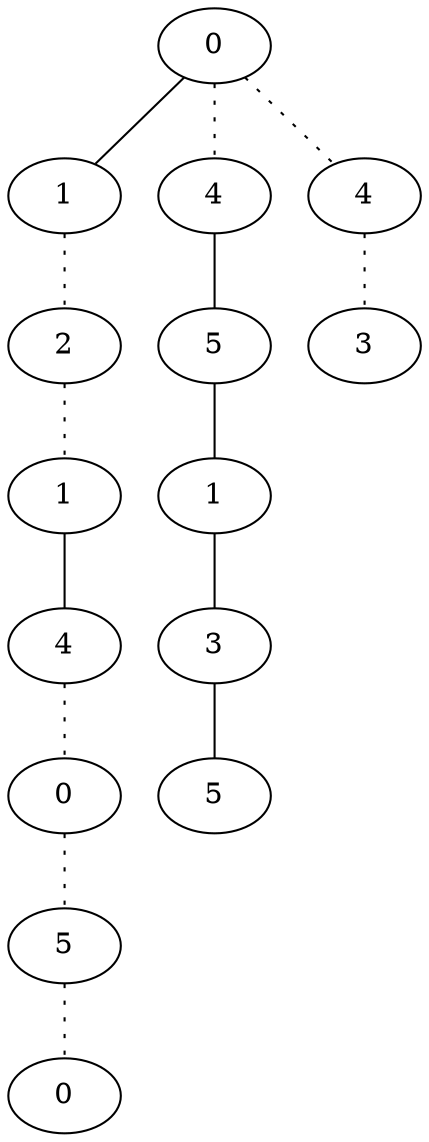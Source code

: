 graph {
a0[label=0];
a1[label=1];
a2[label=2];
a3[label=1];
a4[label=4];
a5[label=0];
a6[label=5];
a7[label=0];
a8[label=4];
a9[label=5];
a10[label=1];
a11[label=3];
a12[label=5];
a13[label=4];
a14[label=3];
a0 -- a1;
a0 -- a8 [style=dotted];
a0 -- a13 [style=dotted];
a1 -- a2 [style=dotted];
a2 -- a3 [style=dotted];
a3 -- a4;
a4 -- a5 [style=dotted];
a5 -- a6 [style=dotted];
a6 -- a7 [style=dotted];
a8 -- a9;
a9 -- a10;
a10 -- a11;
a11 -- a12;
a13 -- a14 [style=dotted];
}
